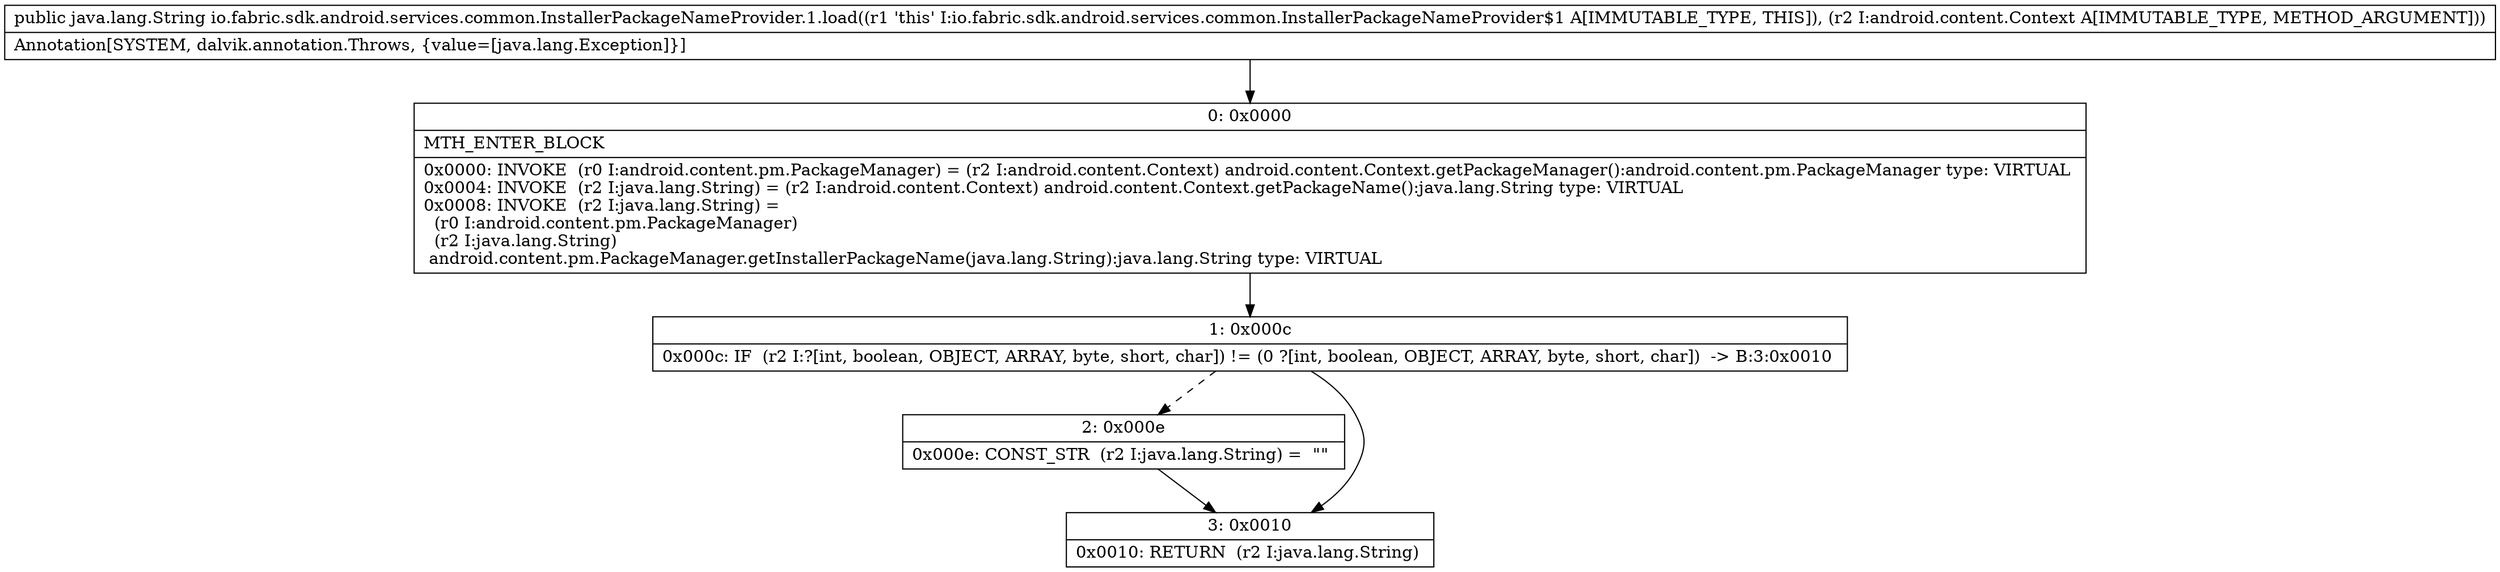 digraph "CFG forio.fabric.sdk.android.services.common.InstallerPackageNameProvider.1.load(Landroid\/content\/Context;)Ljava\/lang\/String;" {
Node_0 [shape=record,label="{0\:\ 0x0000|MTH_ENTER_BLOCK\l|0x0000: INVOKE  (r0 I:android.content.pm.PackageManager) = (r2 I:android.content.Context) android.content.Context.getPackageManager():android.content.pm.PackageManager type: VIRTUAL \l0x0004: INVOKE  (r2 I:java.lang.String) = (r2 I:android.content.Context) android.content.Context.getPackageName():java.lang.String type: VIRTUAL \l0x0008: INVOKE  (r2 I:java.lang.String) = \l  (r0 I:android.content.pm.PackageManager)\l  (r2 I:java.lang.String)\l android.content.pm.PackageManager.getInstallerPackageName(java.lang.String):java.lang.String type: VIRTUAL \l}"];
Node_1 [shape=record,label="{1\:\ 0x000c|0x000c: IF  (r2 I:?[int, boolean, OBJECT, ARRAY, byte, short, char]) != (0 ?[int, boolean, OBJECT, ARRAY, byte, short, char])  \-\> B:3:0x0010 \l}"];
Node_2 [shape=record,label="{2\:\ 0x000e|0x000e: CONST_STR  (r2 I:java.lang.String) =  \"\" \l}"];
Node_3 [shape=record,label="{3\:\ 0x0010|0x0010: RETURN  (r2 I:java.lang.String) \l}"];
MethodNode[shape=record,label="{public java.lang.String io.fabric.sdk.android.services.common.InstallerPackageNameProvider.1.load((r1 'this' I:io.fabric.sdk.android.services.common.InstallerPackageNameProvider$1 A[IMMUTABLE_TYPE, THIS]), (r2 I:android.content.Context A[IMMUTABLE_TYPE, METHOD_ARGUMENT]))  | Annotation[SYSTEM, dalvik.annotation.Throws, \{value=[java.lang.Exception]\}]\l}"];
MethodNode -> Node_0;
Node_0 -> Node_1;
Node_1 -> Node_2[style=dashed];
Node_1 -> Node_3;
Node_2 -> Node_3;
}

